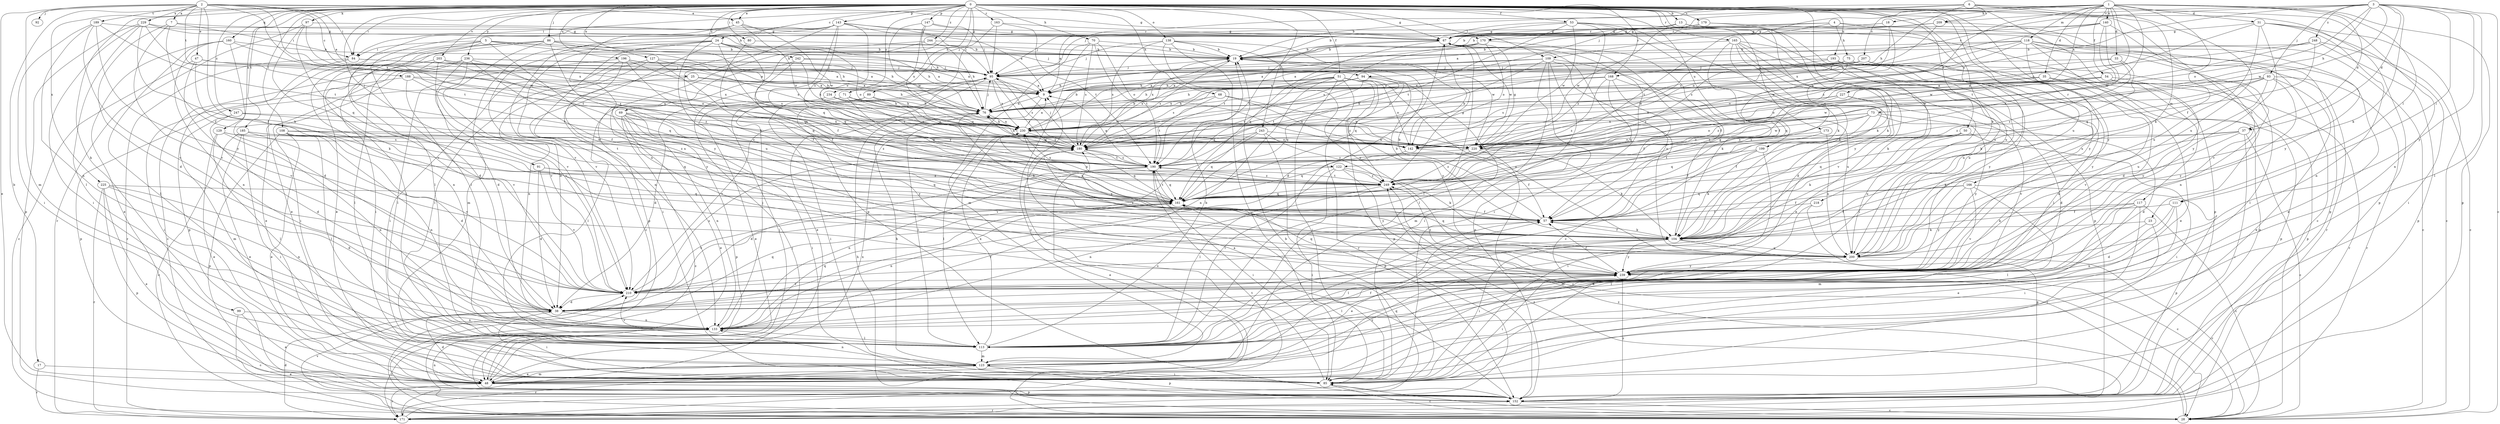 strict digraph  {
0;
1;
2;
3;
4;
5;
6;
7;
9;
13;
17;
18;
19;
23;
24;
25;
28;
31;
33;
35;
37;
38;
45;
47;
48;
50;
51;
53;
54;
57;
67;
68;
69;
70;
71;
73;
75;
76;
80;
84;
85;
86;
89;
91;
92;
93;
94;
95;
97;
99;
104;
108;
109;
111;
113;
117;
118;
122;
123;
127;
129;
133;
138;
140;
142;
143;
147;
152;
160;
161;
163;
165;
166;
168;
170;
171;
173;
179;
180;
185;
188;
189;
190;
193;
196;
199;
200;
203;
207;
209;
210;
218;
220;
225;
227;
229;
230;
234;
236;
239;
242;
243;
244;
247;
248;
249;
0 -> 13  [label=b];
0 -> 17  [label=b];
0 -> 23  [label=c];
0 -> 24  [label=c];
0 -> 45  [label=e];
0 -> 50  [label=f];
0 -> 51  [label=f];
0 -> 53  [label=f];
0 -> 67  [label=g];
0 -> 68  [label=h];
0 -> 69  [label=h];
0 -> 70  [label=h];
0 -> 71  [label=h];
0 -> 80  [label=i];
0 -> 84  [label=i];
0 -> 86  [label=j];
0 -> 89  [label=j];
0 -> 91  [label=j];
0 -> 97  [label=k];
0 -> 99  [label=k];
0 -> 104  [label=k];
0 -> 108  [label=l];
0 -> 109  [label=l];
0 -> 117  [label=m];
0 -> 127  [label=n];
0 -> 129  [label=n];
0 -> 138  [label=o];
0 -> 143  [label=p];
0 -> 147  [label=p];
0 -> 152  [label=p];
0 -> 160  [label=q];
0 -> 163  [label=r];
0 -> 165  [label=r];
0 -> 166  [label=r];
0 -> 168  [label=r];
0 -> 173  [label=s];
0 -> 179  [label=s];
0 -> 185  [label=t];
0 -> 193  [label=u];
0 -> 196  [label=u];
0 -> 199  [label=u];
0 -> 200  [label=u];
0 -> 203  [label=v];
0 -> 218  [label=w];
0 -> 225  [label=x];
0 -> 234  [label=y];
0 -> 236  [label=y];
0 -> 239  [label=y];
0 -> 242  [label=z];
0 -> 243  [label=z];
0 -> 244  [label=z];
0 -> 247  [label=z];
1 -> 18  [label=b];
1 -> 31  [label=d];
1 -> 33  [label=d];
1 -> 35  [label=d];
1 -> 37  [label=d];
1 -> 54  [label=f];
1 -> 57  [label=f];
1 -> 84  [label=i];
1 -> 109  [label=l];
1 -> 111  [label=l];
1 -> 118  [label=m];
1 -> 122  [label=m];
1 -> 140  [label=o];
1 -> 142  [label=o];
1 -> 152  [label=p];
1 -> 161  [label=q];
1 -> 207  [label=v];
1 -> 227  [label=x];
2 -> 7  [label=a];
2 -> 9  [label=a];
2 -> 25  [label=c];
2 -> 45  [label=e];
2 -> 47  [label=e];
2 -> 48  [label=e];
2 -> 67  [label=g];
2 -> 84  [label=i];
2 -> 92  [label=j];
2 -> 104  [label=k];
2 -> 122  [label=m];
2 -> 123  [label=m];
2 -> 188  [label=t];
2 -> 189  [label=t];
2 -> 229  [label=x];
2 -> 230  [label=x];
3 -> 28  [label=c];
3 -> 37  [label=d];
3 -> 73  [label=h];
3 -> 93  [label=j];
3 -> 104  [label=k];
3 -> 111  [label=l];
3 -> 113  [label=l];
3 -> 142  [label=o];
3 -> 168  [label=r];
3 -> 209  [label=v];
3 -> 220  [label=w];
3 -> 230  [label=x];
3 -> 239  [label=y];
3 -> 248  [label=z];
4 -> 67  [label=g];
4 -> 75  [label=h];
4 -> 152  [label=p];
4 -> 170  [label=r];
4 -> 190  [label=t];
4 -> 239  [label=y];
5 -> 19  [label=b];
5 -> 38  [label=d];
5 -> 48  [label=e];
5 -> 76  [label=h];
5 -> 84  [label=i];
5 -> 94  [label=j];
5 -> 133  [label=n];
5 -> 200  [label=u];
6 -> 19  [label=b];
6 -> 76  [label=h];
6 -> 94  [label=j];
6 -> 95  [label=j];
6 -> 104  [label=k];
6 -> 133  [label=n];
6 -> 200  [label=u];
6 -> 209  [label=v];
7 -> 38  [label=d];
7 -> 57  [label=f];
7 -> 84  [label=i];
7 -> 170  [label=r];
7 -> 210  [label=v];
9 -> 76  [label=h];
9 -> 210  [label=v];
13 -> 67  [label=g];
13 -> 95  [label=j];
13 -> 104  [label=k];
13 -> 152  [label=p];
13 -> 170  [label=r];
13 -> 200  [label=u];
17 -> 48  [label=e];
17 -> 171  [label=r];
18 -> 9  [label=a];
18 -> 67  [label=g];
18 -> 142  [label=o];
18 -> 180  [label=s];
19 -> 95  [label=j];
19 -> 180  [label=s];
23 -> 85  [label=i];
23 -> 104  [label=k];
23 -> 113  [label=l];
24 -> 19  [label=b];
24 -> 38  [label=d];
24 -> 57  [label=f];
24 -> 76  [label=h];
24 -> 85  [label=i];
24 -> 123  [label=m];
24 -> 133  [label=n];
24 -> 142  [label=o];
24 -> 161  [label=q];
24 -> 210  [label=v];
25 -> 9  [label=a];
25 -> 76  [label=h];
25 -> 152  [label=p];
28 -> 85  [label=i];
28 -> 190  [label=t];
28 -> 210  [label=v];
28 -> 249  [label=z];
31 -> 28  [label=c];
31 -> 67  [label=g];
31 -> 85  [label=i];
31 -> 133  [label=n];
31 -> 200  [label=u];
31 -> 220  [label=w];
31 -> 239  [label=y];
33 -> 95  [label=j];
33 -> 104  [label=k];
33 -> 142  [label=o];
33 -> 249  [label=z];
35 -> 9  [label=a];
35 -> 152  [label=p];
35 -> 210  [label=v];
35 -> 249  [label=z];
37 -> 28  [label=c];
37 -> 85  [label=i];
37 -> 104  [label=k];
37 -> 142  [label=o];
37 -> 161  [label=q];
37 -> 200  [label=u];
38 -> 85  [label=i];
38 -> 133  [label=n];
38 -> 161  [label=q];
45 -> 67  [label=g];
45 -> 113  [label=l];
45 -> 142  [label=o];
45 -> 220  [label=w];
45 -> 239  [label=y];
47 -> 28  [label=c];
47 -> 95  [label=j];
47 -> 104  [label=k];
47 -> 142  [label=o];
47 -> 180  [label=s];
47 -> 210  [label=v];
48 -> 38  [label=d];
48 -> 95  [label=j];
48 -> 123  [label=m];
48 -> 152  [label=p];
48 -> 171  [label=r];
48 -> 230  [label=x];
50 -> 85  [label=i];
50 -> 104  [label=k];
50 -> 142  [label=o];
50 -> 161  [label=q];
50 -> 200  [label=u];
51 -> 9  [label=a];
51 -> 76  [label=h];
51 -> 85  [label=i];
51 -> 133  [label=n];
51 -> 142  [label=o];
51 -> 152  [label=p];
51 -> 171  [label=r];
51 -> 190  [label=t];
51 -> 200  [label=u];
51 -> 230  [label=x];
51 -> 239  [label=y];
53 -> 19  [label=b];
53 -> 67  [label=g];
53 -> 104  [label=k];
53 -> 190  [label=t];
53 -> 200  [label=u];
53 -> 220  [label=w];
53 -> 239  [label=y];
53 -> 249  [label=z];
54 -> 9  [label=a];
54 -> 152  [label=p];
54 -> 171  [label=r];
54 -> 180  [label=s];
54 -> 190  [label=t];
54 -> 239  [label=y];
57 -> 19  [label=b];
57 -> 104  [label=k];
57 -> 230  [label=x];
67 -> 19  [label=b];
67 -> 38  [label=d];
67 -> 85  [label=i];
67 -> 113  [label=l];
67 -> 161  [label=q];
67 -> 190  [label=t];
67 -> 200  [label=u];
67 -> 220  [label=w];
68 -> 76  [label=h];
68 -> 142  [label=o];
68 -> 190  [label=t];
68 -> 220  [label=w];
69 -> 28  [label=c];
69 -> 48  [label=e];
69 -> 85  [label=i];
69 -> 133  [label=n];
69 -> 152  [label=p];
69 -> 230  [label=x];
69 -> 239  [label=y];
69 -> 249  [label=z];
70 -> 19  [label=b];
70 -> 28  [label=c];
70 -> 123  [label=m];
70 -> 142  [label=o];
70 -> 180  [label=s];
70 -> 190  [label=t];
71 -> 38  [label=d];
71 -> 76  [label=h];
71 -> 142  [label=o];
71 -> 180  [label=s];
71 -> 249  [label=z];
73 -> 38  [label=d];
73 -> 57  [label=f];
73 -> 142  [label=o];
73 -> 190  [label=t];
73 -> 220  [label=w];
73 -> 230  [label=x];
73 -> 239  [label=y];
75 -> 9  [label=a];
75 -> 48  [label=e];
75 -> 76  [label=h];
75 -> 95  [label=j];
75 -> 152  [label=p];
75 -> 161  [label=q];
75 -> 200  [label=u];
75 -> 249  [label=z];
76 -> 95  [label=j];
76 -> 113  [label=l];
76 -> 230  [label=x];
80 -> 19  [label=b];
80 -> 161  [label=q];
84 -> 9  [label=a];
84 -> 152  [label=p];
84 -> 171  [label=r];
84 -> 230  [label=x];
85 -> 28  [label=c];
85 -> 180  [label=s];
86 -> 19  [label=b];
86 -> 48  [label=e];
86 -> 76  [label=h];
86 -> 85  [label=i];
86 -> 95  [label=j];
86 -> 113  [label=l];
86 -> 200  [label=u];
86 -> 210  [label=v];
89 -> 48  [label=e];
89 -> 76  [label=h];
89 -> 85  [label=i];
89 -> 142  [label=o];
91 -> 38  [label=d];
91 -> 161  [label=q];
91 -> 210  [label=v];
91 -> 249  [label=z];
93 -> 9  [label=a];
93 -> 48  [label=e];
93 -> 142  [label=o];
93 -> 171  [label=r];
93 -> 200  [label=u];
93 -> 220  [label=w];
93 -> 239  [label=y];
93 -> 249  [label=z];
94 -> 9  [label=a];
94 -> 76  [label=h];
94 -> 123  [label=m];
94 -> 161  [label=q];
94 -> 180  [label=s];
94 -> 190  [label=t];
94 -> 249  [label=z];
95 -> 9  [label=a];
95 -> 48  [label=e];
95 -> 180  [label=s];
95 -> 190  [label=t];
95 -> 230  [label=x];
97 -> 67  [label=g];
97 -> 161  [label=q];
97 -> 171  [label=r];
97 -> 210  [label=v];
97 -> 230  [label=x];
99 -> 28  [label=c];
99 -> 48  [label=e];
99 -> 133  [label=n];
104 -> 19  [label=b];
104 -> 28  [label=c];
104 -> 48  [label=e];
104 -> 57  [label=f];
104 -> 67  [label=g];
104 -> 76  [label=h];
104 -> 85  [label=i];
104 -> 113  [label=l];
104 -> 161  [label=q];
104 -> 180  [label=s];
104 -> 200  [label=u];
104 -> 239  [label=y];
108 -> 38  [label=d];
108 -> 48  [label=e];
108 -> 113  [label=l];
108 -> 133  [label=n];
108 -> 152  [label=p];
108 -> 161  [label=q];
108 -> 220  [label=w];
109 -> 28  [label=c];
109 -> 76  [label=h];
109 -> 85  [label=i];
109 -> 95  [label=j];
109 -> 104  [label=k];
109 -> 113  [label=l];
109 -> 152  [label=p];
109 -> 161  [label=q];
109 -> 230  [label=x];
111 -> 38  [label=d];
111 -> 48  [label=e];
111 -> 57  [label=f];
111 -> 133  [label=n];
113 -> 19  [label=b];
113 -> 57  [label=f];
113 -> 123  [label=m];
113 -> 210  [label=v];
113 -> 230  [label=x];
117 -> 28  [label=c];
117 -> 57  [label=f];
117 -> 85  [label=i];
117 -> 104  [label=k];
117 -> 113  [label=l];
117 -> 123  [label=m];
118 -> 19  [label=b];
118 -> 28  [label=c];
118 -> 38  [label=d];
118 -> 48  [label=e];
118 -> 133  [label=n];
118 -> 171  [label=r];
118 -> 180  [label=s];
118 -> 200  [label=u];
118 -> 220  [label=w];
118 -> 230  [label=x];
122 -> 85  [label=i];
122 -> 104  [label=k];
122 -> 113  [label=l];
122 -> 133  [label=n];
122 -> 239  [label=y];
122 -> 249  [label=z];
123 -> 48  [label=e];
123 -> 57  [label=f];
123 -> 76  [label=h];
123 -> 85  [label=i];
123 -> 133  [label=n];
123 -> 152  [label=p];
123 -> 171  [label=r];
123 -> 239  [label=y];
127 -> 57  [label=f];
127 -> 95  [label=j];
127 -> 113  [label=l];
127 -> 133  [label=n];
127 -> 230  [label=x];
129 -> 48  [label=e];
129 -> 113  [label=l];
129 -> 133  [label=n];
129 -> 180  [label=s];
129 -> 220  [label=w];
133 -> 95  [label=j];
133 -> 113  [label=l];
133 -> 161  [label=q];
133 -> 171  [label=r];
138 -> 19  [label=b];
138 -> 85  [label=i];
138 -> 95  [label=j];
138 -> 180  [label=s];
138 -> 190  [label=t];
138 -> 220  [label=w];
138 -> 239  [label=y];
140 -> 19  [label=b];
140 -> 67  [label=g];
140 -> 190  [label=t];
140 -> 210  [label=v];
140 -> 230  [label=x];
140 -> 249  [label=z];
142 -> 19  [label=b];
142 -> 57  [label=f];
142 -> 113  [label=l];
143 -> 9  [label=a];
143 -> 67  [label=g];
143 -> 95  [label=j];
143 -> 104  [label=k];
143 -> 113  [label=l];
143 -> 142  [label=o];
143 -> 161  [label=q];
143 -> 180  [label=s];
143 -> 200  [label=u];
143 -> 210  [label=v];
147 -> 67  [label=g];
147 -> 76  [label=h];
147 -> 95  [label=j];
147 -> 220  [label=w];
147 -> 230  [label=x];
152 -> 9  [label=a];
152 -> 28  [label=c];
152 -> 76  [label=h];
152 -> 133  [label=n];
152 -> 171  [label=r];
152 -> 239  [label=y];
160 -> 19  [label=b];
160 -> 38  [label=d];
160 -> 48  [label=e];
160 -> 113  [label=l];
160 -> 133  [label=n];
160 -> 190  [label=t];
161 -> 57  [label=f];
161 -> 133  [label=n];
161 -> 190  [label=t];
161 -> 210  [label=v];
161 -> 230  [label=x];
163 -> 67  [label=g];
163 -> 95  [label=j];
163 -> 152  [label=p];
163 -> 190  [label=t];
165 -> 19  [label=b];
165 -> 38  [label=d];
165 -> 48  [label=e];
165 -> 57  [label=f];
165 -> 85  [label=i];
165 -> 104  [label=k];
165 -> 152  [label=p];
165 -> 210  [label=v];
166 -> 48  [label=e];
166 -> 57  [label=f];
166 -> 152  [label=p];
166 -> 161  [label=q];
166 -> 210  [label=v];
166 -> 239  [label=y];
168 -> 9  [label=a];
168 -> 57  [label=f];
168 -> 161  [label=q];
168 -> 200  [label=u];
168 -> 230  [label=x];
168 -> 249  [label=z];
170 -> 19  [label=b];
170 -> 57  [label=f];
170 -> 142  [label=o];
170 -> 180  [label=s];
170 -> 230  [label=x];
171 -> 19  [label=b];
171 -> 38  [label=d];
171 -> 95  [label=j];
171 -> 161  [label=q];
171 -> 249  [label=z];
173 -> 57  [label=f];
173 -> 142  [label=o];
173 -> 200  [label=u];
179 -> 9  [label=a];
179 -> 28  [label=c];
179 -> 67  [label=g];
179 -> 104  [label=k];
179 -> 220  [label=w];
180 -> 19  [label=b];
180 -> 76  [label=h];
180 -> 95  [label=j];
180 -> 161  [label=q];
180 -> 190  [label=t];
185 -> 28  [label=c];
185 -> 48  [label=e];
185 -> 85  [label=i];
185 -> 190  [label=t];
185 -> 210  [label=v];
185 -> 220  [label=w];
188 -> 9  [label=a];
188 -> 85  [label=i];
188 -> 190  [label=t];
188 -> 210  [label=v];
188 -> 230  [label=x];
189 -> 67  [label=g];
189 -> 85  [label=i];
189 -> 133  [label=n];
189 -> 190  [label=t];
189 -> 210  [label=v];
189 -> 239  [label=y];
190 -> 9  [label=a];
190 -> 38  [label=d];
190 -> 48  [label=e];
190 -> 85  [label=i];
190 -> 161  [label=q];
190 -> 180  [label=s];
190 -> 249  [label=z];
193 -> 95  [label=j];
193 -> 104  [label=k];
193 -> 113  [label=l];
193 -> 200  [label=u];
193 -> 220  [label=w];
193 -> 239  [label=y];
196 -> 9  [label=a];
196 -> 85  [label=i];
196 -> 95  [label=j];
196 -> 113  [label=l];
196 -> 161  [label=q];
196 -> 180  [label=s];
196 -> 200  [label=u];
199 -> 85  [label=i];
199 -> 104  [label=k];
199 -> 113  [label=l];
199 -> 190  [label=t];
200 -> 28  [label=c];
200 -> 180  [label=s];
200 -> 239  [label=y];
203 -> 9  [label=a];
203 -> 28  [label=c];
203 -> 76  [label=h];
203 -> 95  [label=j];
203 -> 113  [label=l];
203 -> 161  [label=q];
203 -> 210  [label=v];
207 -> 9  [label=a];
207 -> 76  [label=h];
207 -> 95  [label=j];
207 -> 113  [label=l];
207 -> 180  [label=s];
207 -> 239  [label=y];
209 -> 19  [label=b];
209 -> 67  [label=g];
209 -> 76  [label=h];
209 -> 239  [label=y];
210 -> 38  [label=d];
210 -> 57  [label=f];
210 -> 180  [label=s];
218 -> 57  [label=f];
218 -> 123  [label=m];
218 -> 152  [label=p];
220 -> 28  [label=c];
220 -> 67  [label=g];
220 -> 104  [label=k];
220 -> 161  [label=q];
220 -> 249  [label=z];
225 -> 38  [label=d];
225 -> 48  [label=e];
225 -> 133  [label=n];
225 -> 152  [label=p];
225 -> 161  [label=q];
225 -> 171  [label=r];
227 -> 38  [label=d];
227 -> 76  [label=h];
227 -> 210  [label=v];
227 -> 230  [label=x];
227 -> 249  [label=z];
229 -> 19  [label=b];
229 -> 57  [label=f];
229 -> 67  [label=g];
229 -> 85  [label=i];
229 -> 113  [label=l];
229 -> 152  [label=p];
229 -> 190  [label=t];
230 -> 9  [label=a];
230 -> 19  [label=b];
230 -> 76  [label=h];
230 -> 113  [label=l];
230 -> 142  [label=o];
230 -> 180  [label=s];
234 -> 76  [label=h];
234 -> 113  [label=l];
234 -> 180  [label=s];
234 -> 220  [label=w];
236 -> 9  [label=a];
236 -> 38  [label=d];
236 -> 48  [label=e];
236 -> 57  [label=f];
236 -> 85  [label=i];
236 -> 95  [label=j];
236 -> 210  [label=v];
236 -> 249  [label=z];
239 -> 57  [label=f];
239 -> 85  [label=i];
239 -> 113  [label=l];
239 -> 161  [label=q];
239 -> 210  [label=v];
239 -> 249  [label=z];
242 -> 9  [label=a];
242 -> 57  [label=f];
242 -> 95  [label=j];
242 -> 230  [label=x];
242 -> 239  [label=y];
243 -> 152  [label=p];
243 -> 161  [label=q];
243 -> 180  [label=s];
243 -> 210  [label=v];
243 -> 220  [label=w];
243 -> 249  [label=z];
244 -> 19  [label=b];
244 -> 28  [label=c];
244 -> 76  [label=h];
244 -> 152  [label=p];
247 -> 38  [label=d];
247 -> 123  [label=m];
247 -> 230  [label=x];
247 -> 249  [label=z];
248 -> 19  [label=b];
248 -> 28  [label=c];
248 -> 152  [label=p];
248 -> 161  [label=q];
248 -> 180  [label=s];
248 -> 220  [label=w];
249 -> 67  [label=g];
249 -> 133  [label=n];
249 -> 161  [label=q];
249 -> 190  [label=t];
249 -> 230  [label=x];
}
